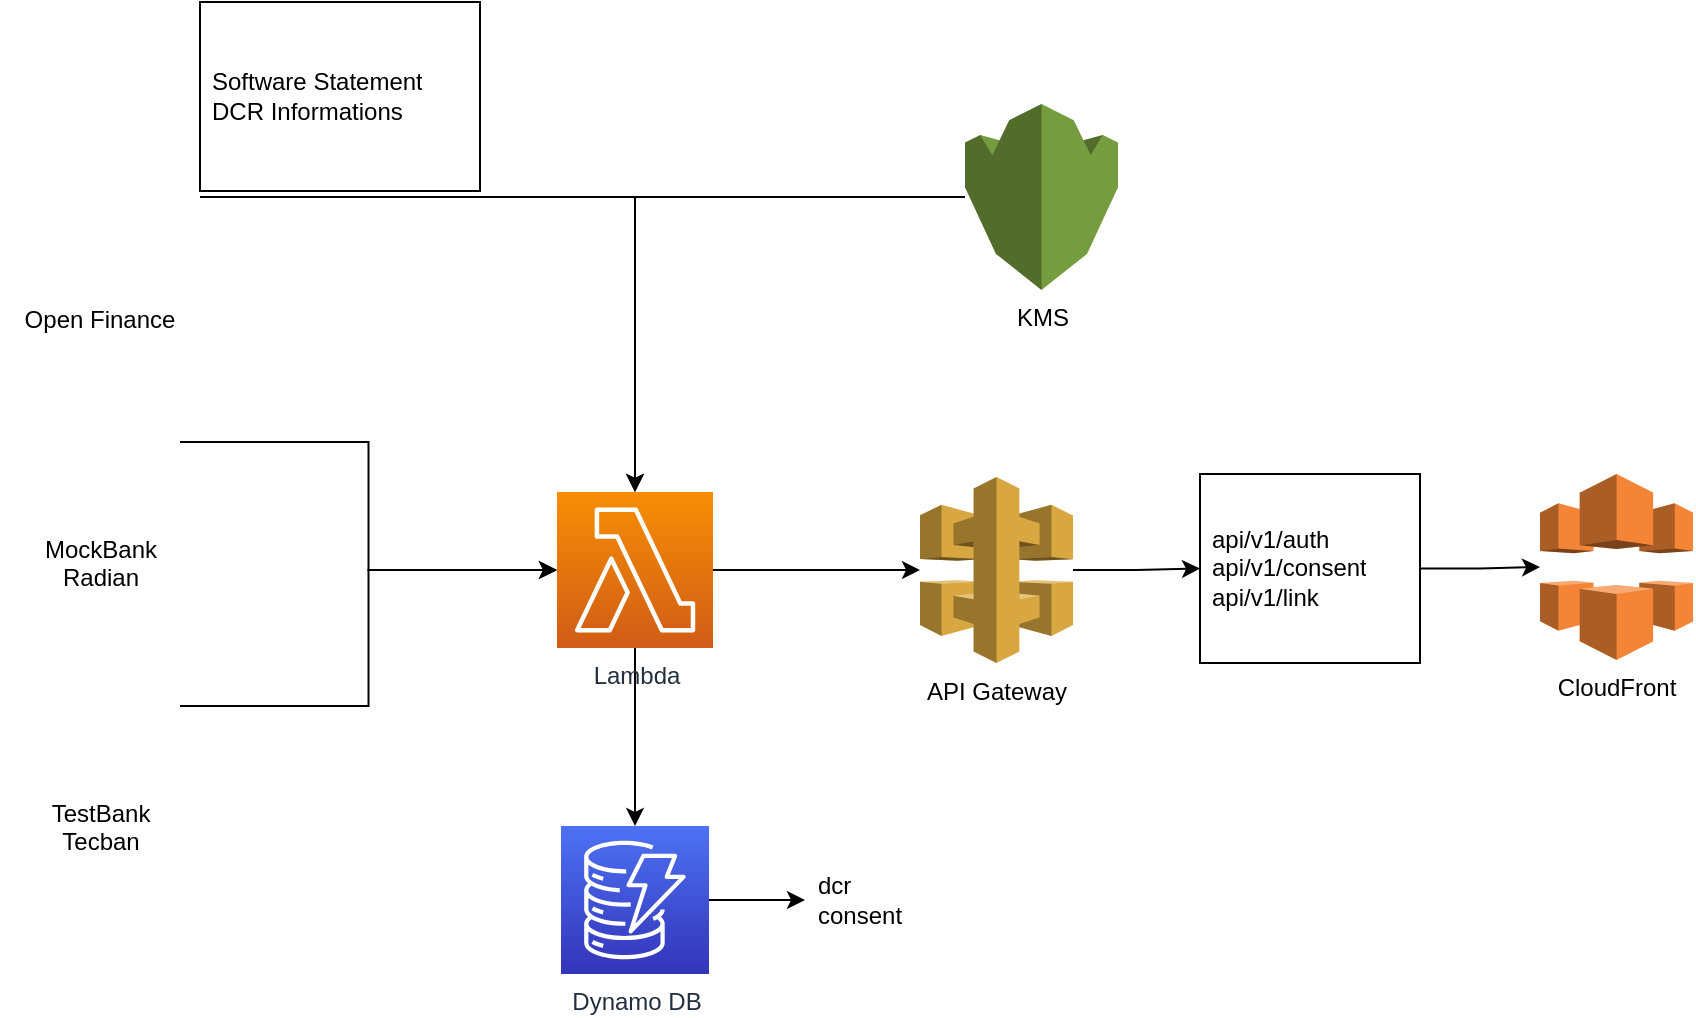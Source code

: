<mxfile version="21.6.8" type="github">
  <diagram name="Página-1" id="9Pa1qUWsR1Ma1n8n0Sek">
    <mxGraphModel dx="1638" dy="1094" grid="1" gridSize="10" guides="1" tooltips="1" connect="1" arrows="1" fold="1" page="1" pageScale="1" pageWidth="1169" pageHeight="827" math="0" shadow="0">
      <root>
        <mxCell id="0" />
        <mxCell id="1" parent="0" />
        <mxCell id="kvStbZrHPBNy4K6J8htC-3" style="edgeStyle=orthogonalEdgeStyle;rounded=0;orthogonalLoop=1;jettySize=auto;html=1;" edge="1" parent="1" source="kvStbZrHPBNy4K6J8htC-1" target="kvStbZrHPBNy4K6J8htC-2">
          <mxGeometry relative="1" as="geometry" />
        </mxCell>
        <mxCell id="kvStbZrHPBNy4K6J8htC-11" style="edgeStyle=orthogonalEdgeStyle;rounded=0;orthogonalLoop=1;jettySize=auto;html=1;" edge="1" parent="1" source="kvStbZrHPBNy4K6J8htC-1" target="kvStbZrHPBNy4K6J8htC-10">
          <mxGeometry relative="1" as="geometry" />
        </mxCell>
        <mxCell id="kvStbZrHPBNy4K6J8htC-1" value="Lambda" style="sketch=0;points=[[0,0,0],[0.25,0,0],[0.5,0,0],[0.75,0,0],[1,0,0],[0,1,0],[0.25,1,0],[0.5,1,0],[0.75,1,0],[1,1,0],[0,0.25,0],[0,0.5,0],[0,0.75,0],[1,0.25,0],[1,0.5,0],[1,0.75,0]];outlineConnect=0;fontColor=#232F3E;gradientColor=#F78E04;gradientDirection=north;fillColor=#D05C17;strokeColor=#ffffff;dashed=0;verticalLabelPosition=bottom;verticalAlign=top;align=center;html=1;fontSize=12;fontStyle=0;aspect=fixed;shape=mxgraph.aws4.resourceIcon;resIcon=mxgraph.aws4.lambda;" vertex="1" parent="1">
          <mxGeometry x="298.5" y="425" width="78" height="78" as="geometry" />
        </mxCell>
        <mxCell id="kvStbZrHPBNy4K6J8htC-16" style="edgeStyle=orthogonalEdgeStyle;rounded=0;orthogonalLoop=1;jettySize=auto;html=1;" edge="1" parent="1" source="kvStbZrHPBNy4K6J8htC-2" target="kvStbZrHPBNy4K6J8htC-15">
          <mxGeometry relative="1" as="geometry" />
        </mxCell>
        <mxCell id="kvStbZrHPBNy4K6J8htC-2" value="Dynamo DB" style="sketch=0;points=[[0,0,0],[0.25,0,0],[0.5,0,0],[0.75,0,0],[1,0,0],[0,1,0],[0.25,1,0],[0.5,1,0],[0.75,1,0],[1,1,0],[0,0.25,0],[0,0.5,0],[0,0.75,0],[1,0.25,0],[1,0.5,0],[1,0.75,0]];outlineConnect=0;fontColor=#232F3E;gradientColor=#4D72F3;gradientDirection=north;fillColor=#3334B9;strokeColor=#ffffff;dashed=0;verticalLabelPosition=bottom;verticalAlign=top;align=center;html=1;fontSize=12;fontStyle=0;aspect=fixed;shape=mxgraph.aws4.resourceIcon;resIcon=mxgraph.aws4.dynamodb;" vertex="1" parent="1">
          <mxGeometry x="300.5" y="592" width="74" height="74" as="geometry" />
        </mxCell>
        <mxCell id="kvStbZrHPBNy4K6J8htC-25" style="edgeStyle=orthogonalEdgeStyle;rounded=0;orthogonalLoop=1;jettySize=auto;html=1;" edge="1" parent="1" source="kvStbZrHPBNy4K6J8htC-4" target="kvStbZrHPBNy4K6J8htC-1">
          <mxGeometry relative="1" as="geometry" />
        </mxCell>
        <mxCell id="kvStbZrHPBNy4K6J8htC-4" value="KMS" style="outlineConnect=0;dashed=0;verticalLabelPosition=bottom;verticalAlign=top;align=center;html=1;shape=mxgraph.aws3.kms;fillColor=#759C3E;gradientColor=none;" vertex="1" parent="1">
          <mxGeometry x="502.5" y="231" width="76.5" height="93" as="geometry" />
        </mxCell>
        <mxCell id="kvStbZrHPBNy4K6J8htC-19" style="edgeStyle=orthogonalEdgeStyle;rounded=0;orthogonalLoop=1;jettySize=auto;html=1;" edge="1" parent="1" source="kvStbZrHPBNy4K6J8htC-9" target="kvStbZrHPBNy4K6J8htC-1">
          <mxGeometry relative="1" as="geometry" />
        </mxCell>
        <mxCell id="kvStbZrHPBNy4K6J8htC-9" value="Open Finance" style="shape=image;verticalLabelPosition=bottom;verticalAlign=top;imageAspect=0;image=https://resolucao.openfinancebrasil.org.br/static/media/simbolo_open_finance.8954bc1f.png" vertex="1" parent="1">
          <mxGeometry x="20" y="230" width="100" height="95" as="geometry" />
        </mxCell>
        <mxCell id="kvStbZrHPBNy4K6J8htC-17" style="edgeStyle=orthogonalEdgeStyle;rounded=0;orthogonalLoop=1;jettySize=auto;html=1;" edge="1" parent="1" source="kvStbZrHPBNy4K6J8htC-10" target="kvStbZrHPBNy4K6J8htC-14">
          <mxGeometry relative="1" as="geometry" />
        </mxCell>
        <mxCell id="kvStbZrHPBNy4K6J8htC-10" value="API Gateway" style="outlineConnect=0;dashed=0;verticalLabelPosition=bottom;verticalAlign=top;align=center;html=1;shape=mxgraph.aws3.api_gateway;fillColor=#D9A741;gradientColor=none;" vertex="1" parent="1">
          <mxGeometry x="480" y="417.5" width="76.5" height="93" as="geometry" />
        </mxCell>
        <mxCell id="kvStbZrHPBNy4K6J8htC-27" style="edgeStyle=orthogonalEdgeStyle;rounded=0;orthogonalLoop=1;jettySize=auto;html=1;entryX=0;entryY=0.5;entryDx=0;entryDy=0;entryPerimeter=0;" edge="1" parent="1" source="kvStbZrHPBNy4K6J8htC-14" target="kvStbZrHPBNy4K6J8htC-26">
          <mxGeometry relative="1" as="geometry" />
        </mxCell>
        <mxCell id="kvStbZrHPBNy4K6J8htC-14" value="api/v1/auth&lt;br&gt;api/v1/consent&lt;br&gt;api/v1/link&lt;br&gt;" style="text;align=left;verticalAlign=middle;spacingLeft=4;spacingRight=4;overflow=hidden;points=[[0,0.5],[1,0.5]];portConstraint=eastwest;rotatable=0;whiteSpace=wrap;html=1;strokeColor=default;" vertex="1" parent="1">
          <mxGeometry x="620" y="416" width="110" height="94.5" as="geometry" />
        </mxCell>
        <mxCell id="kvStbZrHPBNy4K6J8htC-15" value="dcr&lt;br&gt;consent" style="text;strokeColor=none;fillColor=none;align=left;verticalAlign=middle;spacingLeft=4;spacingRight=4;overflow=hidden;points=[[0,0.5],[1,0.5]];portConstraint=eastwest;rotatable=0;whiteSpace=wrap;html=1;" vertex="1" parent="1">
          <mxGeometry x="422.5" y="594" width="80" height="70" as="geometry" />
        </mxCell>
        <mxCell id="kvStbZrHPBNy4K6J8htC-23" style="edgeStyle=orthogonalEdgeStyle;rounded=0;orthogonalLoop=1;jettySize=auto;html=1;" edge="1" parent="1" source="kvStbZrHPBNy4K6J8htC-21" target="kvStbZrHPBNy4K6J8htC-1">
          <mxGeometry relative="1" as="geometry" />
        </mxCell>
        <mxCell id="kvStbZrHPBNy4K6J8htC-21" value="MockBank&lt;br&gt;Radian" style="shape=image;html=1;verticalAlign=top;verticalLabelPosition=bottom;labelBackgroundColor=#ffffff;imageAspect=0;aspect=fixed;image=https://cdn4.iconfinder.com/data/icons/48-bubbles/48/04.Bank-128.png" vertex="1" parent="1">
          <mxGeometry x="30" y="360" width="80" height="80" as="geometry" />
        </mxCell>
        <mxCell id="kvStbZrHPBNy4K6J8htC-24" style="edgeStyle=orthogonalEdgeStyle;rounded=0;orthogonalLoop=1;jettySize=auto;html=1;entryX=0;entryY=0.5;entryDx=0;entryDy=0;entryPerimeter=0;" edge="1" parent="1" source="kvStbZrHPBNy4K6J8htC-22" target="kvStbZrHPBNy4K6J8htC-1">
          <mxGeometry relative="1" as="geometry" />
        </mxCell>
        <mxCell id="kvStbZrHPBNy4K6J8htC-22" value="TestBank&lt;br&gt;Tecban" style="shape=image;html=1;verticalAlign=top;verticalLabelPosition=bottom;labelBackgroundColor=#ffffff;imageAspect=0;aspect=fixed;image=https://cdn4.iconfinder.com/data/icons/48-bubbles/48/04.Bank-128.png" vertex="1" parent="1">
          <mxGeometry x="30" y="492" width="80" height="80" as="geometry" />
        </mxCell>
        <mxCell id="kvStbZrHPBNy4K6J8htC-26" value="CloudFront" style="outlineConnect=0;dashed=0;verticalLabelPosition=bottom;verticalAlign=top;align=center;html=1;shape=mxgraph.aws3.cloudfront;fillColor=#F58536;gradientColor=none;" vertex="1" parent="1">
          <mxGeometry x="790" y="416" width="76.5" height="93" as="geometry" />
        </mxCell>
        <mxCell id="kvStbZrHPBNy4K6J8htC-28" value="Software Statement&lt;br&gt;DCR Informations" style="text;align=left;verticalAlign=middle;spacingLeft=4;spacingRight=4;overflow=hidden;points=[[0,0.5],[1,0.5]];portConstraint=eastwest;rotatable=0;whiteSpace=wrap;html=1;strokeColor=default;" vertex="1" parent="1">
          <mxGeometry x="120" y="180" width="140" height="94.5" as="geometry" />
        </mxCell>
      </root>
    </mxGraphModel>
  </diagram>
</mxfile>
